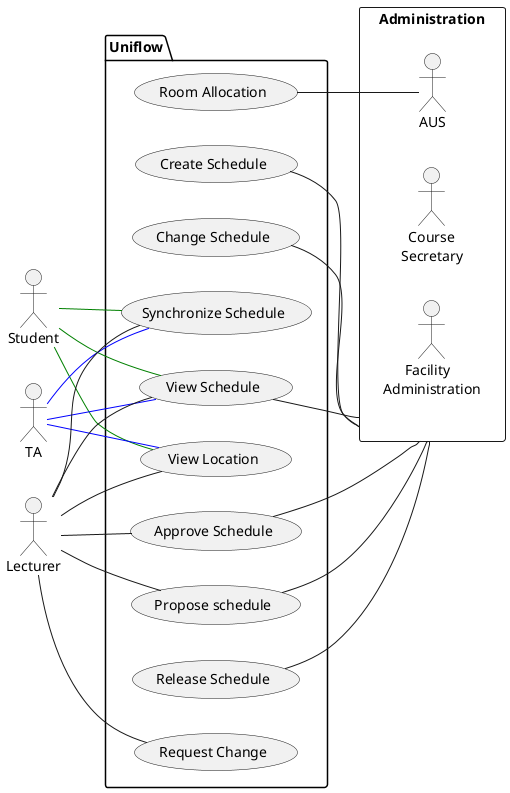 @startuml
left to right direction
Student as std
TA as ta
Lecturer as lct

rectangle Administration as adm{
AUS as aus
"  Course\nSecretary" as cs
"      Facility\nAdministration" as fa
}

package Uniflow{
usecase "Room Allocation" as 1
usecase "Change Schedule" as 2
usecase "View Location" as 3
usecase "Synchronize Schedule" as 4
usecase "Release Schedule" as 5
usecase "Propose schedule" as 6
usecase "Request Change" as 7
usecase "Create Schedule" as 8
usecase "Approve Schedule" as 9
usecase "View Schedule" as 10
}

std--3 #line:green
std--4 #line:green
std--10 #line:green
ta--3 #line:blue
ta--4 #line:blue
ta--10 #line:blue
lct--9
lct--7
lct--6
lct--4
lct--10
lct--3
1--aus
2--adm
5--adm
6--adm
8--adm
9--adm
10--adm


@enduml
